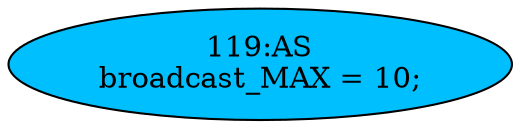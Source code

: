 strict digraph "" {
	node [label="\N"];
	"119:AS"	 [ast="<pyverilog.vparser.ast.Assign object at 0x7fdff6ff36d0>",
		def_var="['broadcast_MAX']",
		fillcolor=deepskyblue,
		label="119:AS
broadcast_MAX = 10;",
		statements="[]",
		style=filled,
		typ=Assign,
		use_var="[]"];
}
